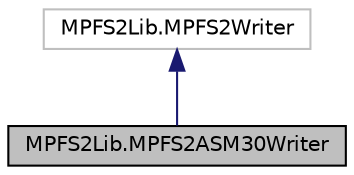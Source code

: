 digraph "MPFS2Lib.MPFS2ASM30Writer"
{
  edge [fontname="Helvetica",fontsize="10",labelfontname="Helvetica",labelfontsize="10"];
  node [fontname="Helvetica",fontsize="10",shape=record];
  Node1 [label="MPFS2Lib.MPFS2ASM30Writer",height=0.2,width=0.4,color="black", fillcolor="grey75", style="filled", fontcolor="black"];
  Node2 -> Node1 [dir="back",color="midnightblue",fontsize="10",style="solid",fontname="Helvetica"];
  Node2 [label="MPFS2Lib.MPFS2Writer",height=0.2,width=0.4,color="grey75", fillcolor="white", style="filled"];
}

